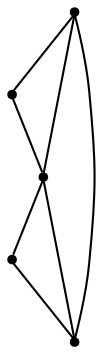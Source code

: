 graph {
  node [shape=point,comment="{\"directed\":false,\"doi\":\"10.1007/978-3-642-11805-0_10\",\"figure\":\"9 (2)\"}"]

  v0 [pos="665.3072295521581,2009.6471156727189"]
  v1 [pos="665.3072295521581,2121.0626932664354"]
  v2 [pos="643.666158161607,2083.924209802801"]
  v3 [pos="578.6177765247434,2046.785726339167"]
  v4 [pos="578.6177765247435,2158.201144929366"]

  v0 -- v1 [id="-1",pos="665.3072295521581,2009.6471156727189 665.3072295521581,2121.0626932664354 665.3072295521581,2121.0626932664354 665.3072295521581,2121.0626932664354"]
  v4 -- v0 [id="-3",pos="578.6177765247435,2158.201144929366 665.3072295521581,2009.6471156727189 665.3072295521581,2009.6471156727189 665.3072295521581,2009.6471156727189"]
  v3 -- v4 [id="-4",pos="578.6177765247434,2046.785726339167 578.6177765247435,2158.201144929366 578.6177765247435,2158.201144929366 578.6177765247435,2158.201144929366"]
  v2 -- v4 [id="-5",pos="643.666158161607,2083.924209802801 578.6177765247435,2158.201144929366 578.6177765247435,2158.201144929366 578.6177765247435,2158.201144929366"]
  v2 -- v3 [id="-6",pos="643.666158161607,2083.924209802801 578.6177765247434,2046.785726339167 578.6177765247434,2046.785726339167 578.6177765247434,2046.785726339167"]
  v1 -- v2 [id="-7",pos="665.3072295521581,2121.0626932664354 643.666158161607,2083.924209802801 643.666158161607,2083.924209802801 643.666158161607,2083.924209802801"]
  v0 -- v2 [id="-9",pos="665.3072295521581,2009.6471156727189 643.666158161607,2083.924209802801 643.666158161607,2083.924209802801 643.666158161607,2083.924209802801"]
}